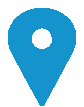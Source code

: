beginfig(1);
% linecap := butt;
% linejoin := mitered;

%drawoptions (withcolor (0.078431,0.580392,0.800000));
drawoptions (withcolor (0.078000,0.576000,0.800000));

path p[];

% circle
p1 := (21.933599,24.554701)..controls (21.933599,22.382799) and (20.171900,20.621099)..(18.000000,20.621099)..controls (15.828100,20.621099) and (14.066400,22.382799)..(14.066400,24.554701)..controls (14.066400,26.730499) and (15.828100,28.492201)..(18.000000,28.492201)..controls (20.171900,28.492201) and (21.933599,26.730499)..(21.933599,24.554701)--cycle;

% pin
p2 := (18.000000,35.562500)..controls (11.253900,35.562500) and (5.851560,30.886700)..(5.800780,25.179701)..controls (5.785160,23.390600) and (6.132810,21.882799)..(6.785160,20.347700)..controls (7.429690,18.824200) and (17.179701,1.093750)..(17.179701,1.093750)..controls (17.636700,0.218750) and (18.367201,0.218750)..(18.820299,1.093750)..controls (18.820299,1.093750) and (28.476601,18.808599)..(29.136700,20.347700)..controls (29.804701,21.910200) and (30.199200,23.546900)..(30.199200,25.179701)..controls (30.199200,30.847700) and (24.746099,35.562500)..(18.000000,35.562500)--cycle;

fill p2--p1--cycle;

endfig;

